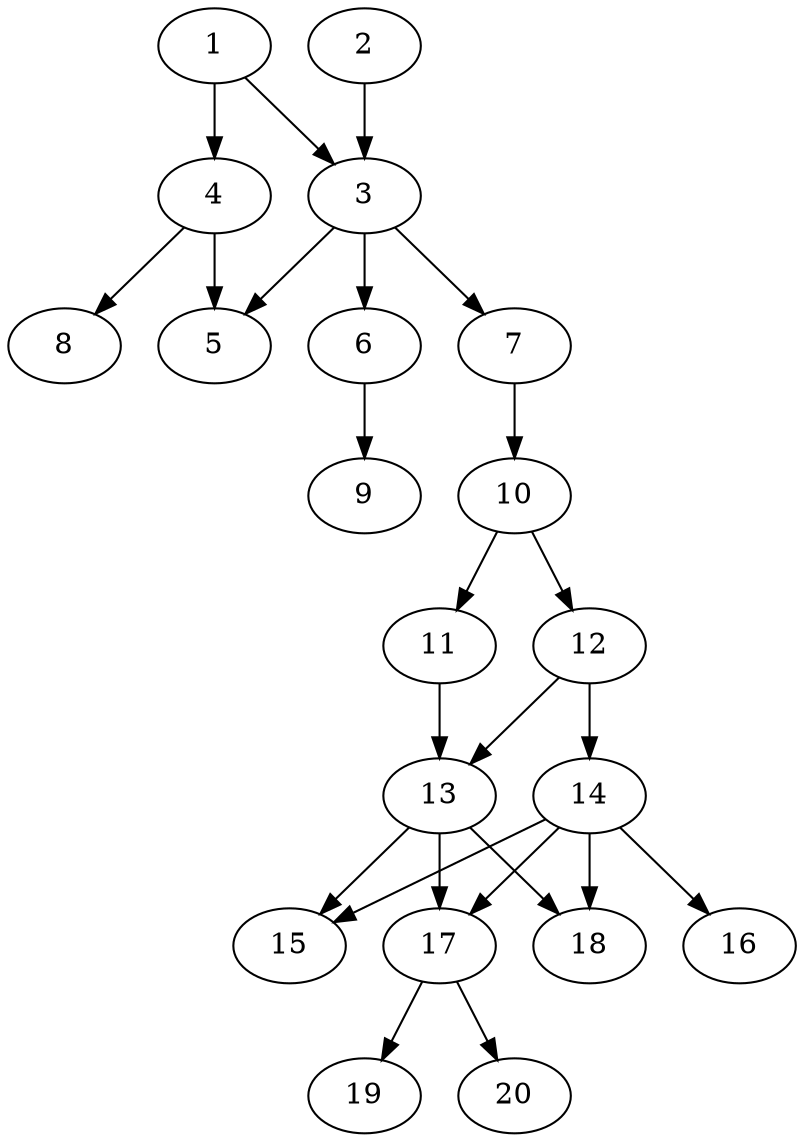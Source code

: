 // DAG automatically generated by daggen at Tue Jul 23 14:22:50 2019
// ./daggen --dot -n 20 --ccr 0.3 --fat 0.5 --regular 0.5 --density 0.6 --mindata 5242880 --maxdata 52428800 
digraph G {
  1 [size="33406293", alpha="0.12", expect_size="10021888"] 
  1 -> 3 [size ="10021888"]
  1 -> 4 [size ="10021888"]
  2 [size="30252373", alpha="0.14", expect_size="9075712"] 
  2 -> 3 [size ="9075712"]
  3 [size="114199893", alpha="0.07", expect_size="34259968"] 
  3 -> 5 [size ="34259968"]
  3 -> 6 [size ="34259968"]
  3 -> 7 [size ="34259968"]
  4 [size="20565333", alpha="0.02", expect_size="6169600"] 
  4 -> 5 [size ="6169600"]
  4 -> 8 [size ="6169600"]
  5 [size="42110293", alpha="0.10", expect_size="12633088"] 
  6 [size="149149013", alpha="0.02", expect_size="44744704"] 
  6 -> 9 [size ="44744704"]
  7 [size="36031147", alpha="0.13", expect_size="10809344"] 
  7 -> 10 [size ="10809344"]
  8 [size="50128213", alpha="0.18", expect_size="15038464"] 
  9 [size="77486080", alpha="0.02", expect_size="23245824"] 
  10 [size="84596053", alpha="0.15", expect_size="25378816"] 
  10 -> 11 [size ="25378816"]
  10 -> 12 [size ="25378816"]
  11 [size="51094187", alpha="0.05", expect_size="15328256"] 
  11 -> 13 [size ="15328256"]
  12 [size="147623253", alpha="0.04", expect_size="44286976"] 
  12 -> 13 [size ="44286976"]
  12 -> 14 [size ="44286976"]
  13 [size="101819733", alpha="0.12", expect_size="30545920"] 
  13 -> 15 [size ="30545920"]
  13 -> 17 [size ="30545920"]
  13 -> 18 [size ="30545920"]
  14 [size="160337920", alpha="0.07", expect_size="48101376"] 
  14 -> 15 [size ="48101376"]
  14 -> 16 [size ="48101376"]
  14 -> 17 [size ="48101376"]
  14 -> 18 [size ="48101376"]
  15 [size="173943467", alpha="0.03", expect_size="52183040"] 
  16 [size="91613867", alpha="0.00", expect_size="27484160"] 
  17 [size="105850880", alpha="0.17", expect_size="31755264"] 
  17 -> 19 [size ="31755264"]
  17 -> 20 [size ="31755264"]
  18 [size="54370987", alpha="0.01", expect_size="16311296"] 
  19 [size="36140373", alpha="0.19", expect_size="10842112"] 
  20 [size="48240640", alpha="0.01", expect_size="14472192"] 
}
